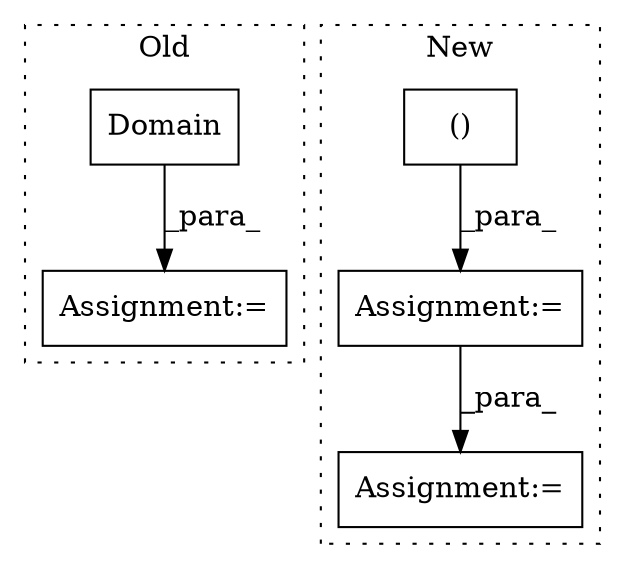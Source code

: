 digraph G {
subgraph cluster0 {
1 [label="Domain" a="32" s="15870,16013" l="7,1" shape="box"];
4 [label="Assignment:=" a="7" s="16211,16309" l="65,2" shape="box"];
label = "Old";
style="dotted";
}
subgraph cluster1 {
2 [label="()" a="106" s="16752" l="57" shape="box"];
3 [label="Assignment:=" a="7" s="17001" l="12" shape="box"];
5 [label="Assignment:=" a="7" s="17082" l="49" shape="box"];
label = "New";
style="dotted";
}
1 -> 4 [label="_para_"];
2 -> 5 [label="_para_"];
5 -> 3 [label="_para_"];
}